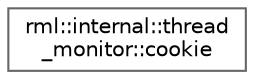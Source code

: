 digraph "类继承关系图"
{
 // LATEX_PDF_SIZE
  bgcolor="transparent";
  edge [fontname=Helvetica,fontsize=10,labelfontname=Helvetica,labelfontsize=10];
  node [fontname=Helvetica,fontsize=10,shape=box,height=0.2,width=0.4];
  rankdir="LR";
  Node0 [id="Node000000",label="rml::internal::thread\l_monitor::cookie",height=0.2,width=0.4,color="grey40", fillcolor="white", style="filled",URL="$classrml_1_1internal_1_1thread__monitor_1_1cookie.html",tooltip=" "];
}
